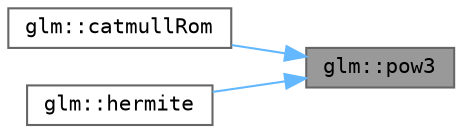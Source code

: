 digraph "glm::pow3"
{
 // LATEX_PDF_SIZE
  bgcolor="transparent";
  edge [fontname=Terminal,fontsize=10,labelfontname=Helvetica,labelfontsize=10];
  node [fontname=Terminal,fontsize=10,shape=box,height=0.2,width=0.4];
  rankdir="RL";
  Node1 [label="glm::pow3",height=0.2,width=0.4,color="gray40", fillcolor="grey60", style="filled", fontcolor="black",tooltip=" "];
  Node1 -> Node2 [dir="back",color="steelblue1",style="solid"];
  Node2 [label="glm::catmullRom",height=0.2,width=0.4,color="grey40", fillcolor="white", style="filled",URL="$group__gtx__spline.html#ga8119c04f8210fd0d292757565cd6918d",tooltip=" "];
  Node1 -> Node3 [dir="back",color="steelblue1",style="solid"];
  Node3 [label="glm::hermite",height=0.2,width=0.4,color="grey40", fillcolor="white", style="filled",URL="$group__gtx__spline.html#gaa69e143f6374d32f934a8edeaa50bac9",tooltip=" "];
}
